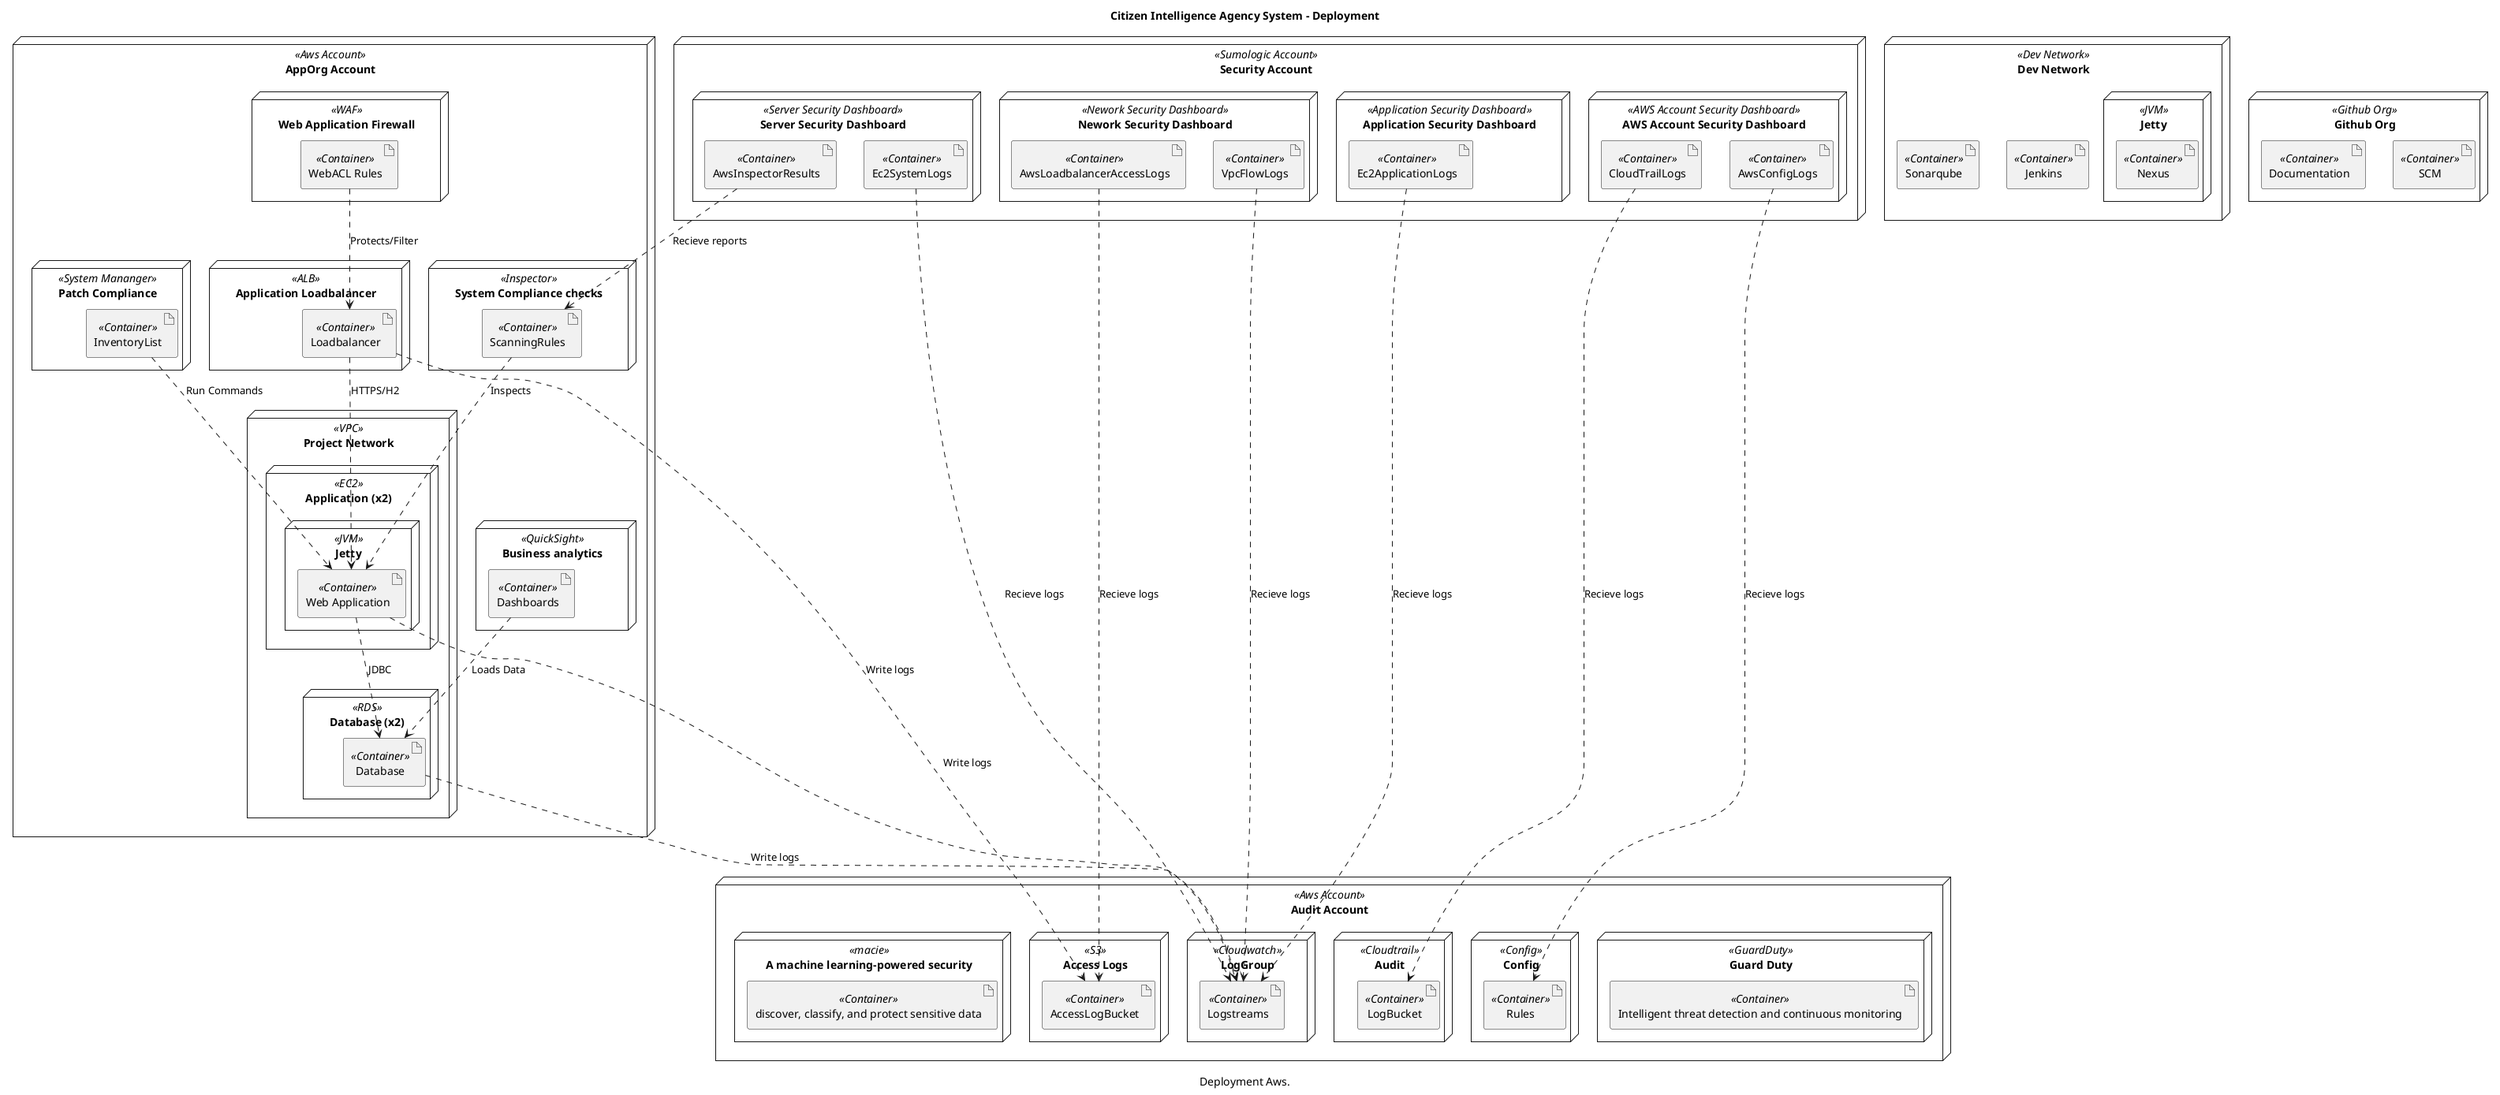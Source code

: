 @startuml
title Citizen Intelligence Agency System - Deployment
caption Deployment Aws.
node "AppOrg Account" <<Aws Account>> as 108 {
  node "Project Network" <<VPC>> as 109 {
    node "Application (x2)" <<EC2>> as 153 {
      node "Jetty" <<JVM>> as 154 {
        artifact "Web Application" <<Container>> as 155
      }
    }
    node "Database (x2)" <<RDS>> as 161 {
      artifact "Database" <<Container>> as 162
    }
  }
  node "System Compliance checks" <<Inspector>> as 118 {
    artifact "ScanningRules" <<Container>> as 120
  }
  node "Patch Compliance" <<System Mananger>> as 122 {
    artifact "InventoryList" <<Container>> as 124
  }
  node "Application Loadbalancer" <<ALB>> as 148 {
    artifact "Loadbalancer" <<Container>> as 149
  }
  node "Business analytics" <<QuickSight>> as 126 {
    artifact "Dashboards" <<Container>> as 128
  }
  node "Web Application Firewall" <<WAF>> as 110 {
    artifact "WebACL Rules" <<Container>> as 112
  }
}
node "Audit Account" <<Aws Account>> as 114 {
  node "Guard Duty" <<GuardDuty>> as 130 {
    artifact "Intelligent threat detection and continuous monitoring" <<Container>> as 132
  }
  node "LogGroup" <<Cloudwatch>> as 136 {
    artifact "Logstreams" <<Container>> as 138
  }
  node "Config" <<Config>> as 115 {
    artifact "Rules" <<Container>> as 117
  }
  node "Audit" <<Cloudtrail>> as 141 {
    artifact "LogBucket" <<Container>> as 143
  }
  node "Access Logs" <<S3>> as 144 {
    artifact "AccessLogBucket" <<Container>> as 146
  }
  node "A machine learning-powered security" <<macie>> as 133 {
    artifact "discover, classify, and protect sensitive data" <<Container>> as 135
  }
}
node "Dev Network" <<Dev Network>> as 172 {
  node "Jetty" <<JVM>> as 174 {
    artifact "Nexus" <<Container>> as 175
  }
  artifact "Jenkins" <<Container>> as 179
  artifact "Sonarqube" <<Container>> as 177
}
node "Github Org" <<Github Org>> as 167 {
  artifact "SCM" <<Container>> as 169
  artifact "Documentation" <<Container>> as 171
}
node "Security Account" <<Sumologic Account>> as 184 {
  node "Nework Security Dashboard" <<Nework Security Dashboard>> as 185 {
    artifact "VpcFlowLogs" <<Container>> as 191
    artifact "AwsLoadbalancerAccessLogs" <<Container>> as 215
  }
  node "Server Security Dashboard" <<Server Security Dashboard>> as 186 {
    artifact "AwsInspectorResults" <<Container>> as 211
    artifact "Ec2SystemLogs" <<Container>> as 203
  }
  node "Application Security Dashboard" <<Application Security Dashboard>> as 188 {
    artifact "Ec2ApplicationLogs" <<Container>> as 207
  }
  node "AWS Account Security Dashboard" <<AWS Account Security Dashboard>> as 187 {
    artifact "CloudTrailLogs" <<Container>> as 195
    artifact "AwsConfigLogs" <<Container>> as 199
  }
}
215 ..> 146 : Recieve logs
203 ..> 138 : Recieve logs
195 ..> 143 : Recieve logs
211 ..> 120 : Recieve reports
162 ..> 138 : Write logs
199 ..> 117 : Recieve logs
128 ..> 162 : Loads Data
149 ..> 146 : Write logs
191 ..> 138 : Recieve logs
112 ..> 149 : Protects/Filter
207 ..> 138 : Recieve logs
124 ..> 155 : Run Commands
155 ..> 138 : Write logs
155 ..> 162 : JDBC
120 ..> 155 : Inspects
149 ..> 155 : HTTPS/H2
@enduml